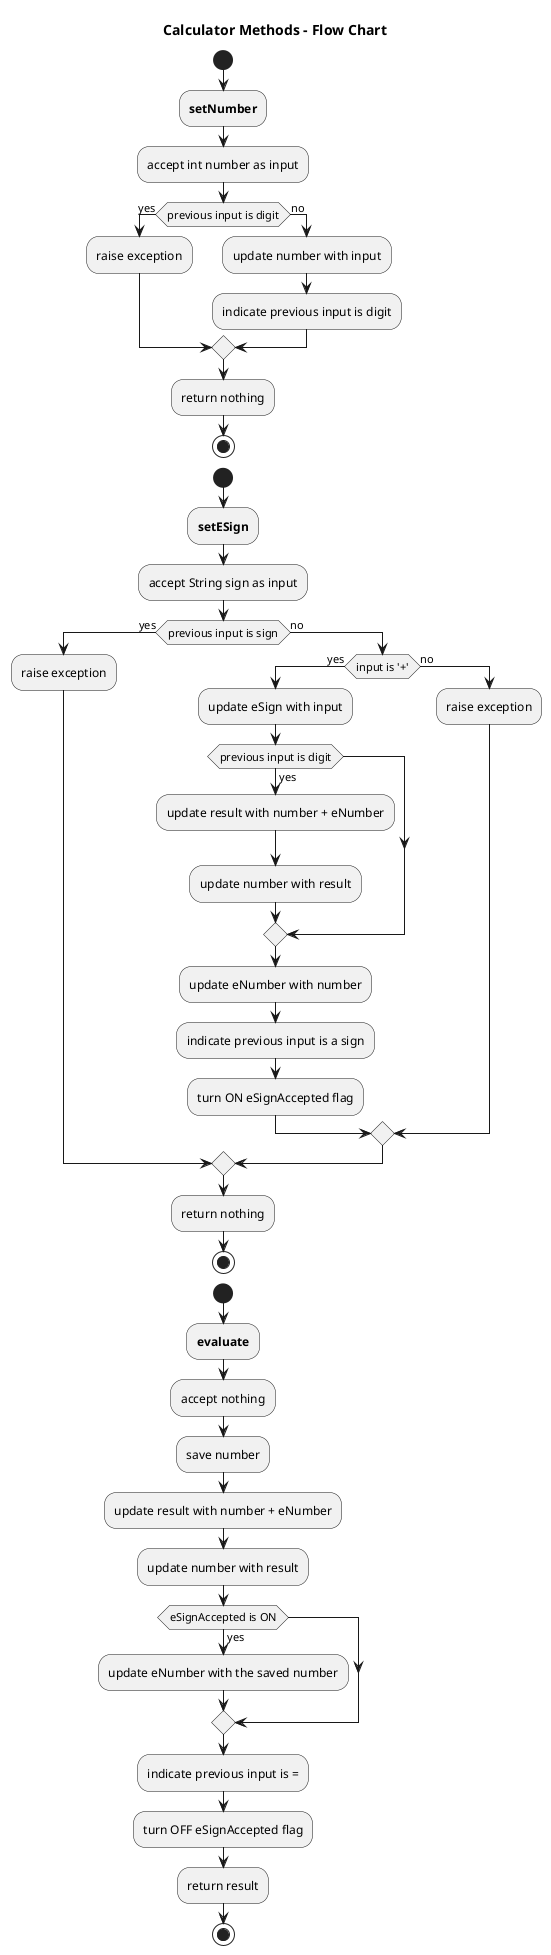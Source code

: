 @startuml
title Calculator Methods - Flow Chart

start
:**setNumber**;
:accept int number as input;
if (previous input is digit) then (yes)
    :raise exception;
else (no)
    :update number with input;
    :indicate previous input is digit;
endif
:return nothing;
stop

start
:**setESign**;
:accept String sign as input;
if (previous input is sign) then (yes)
    :raise exception;
else (no)
    if (input is '+') then (yes)
        :update eSign with input;
        if (previous input is digit) then (yes)
            :update result with number + eNumber;
            :update number with result;
        endif
        :update eNumber with number;
        :indicate previous input is a sign;
        :turn ON eSignAccepted flag;
    else (no)
        :raise exception;
    endif
endif
:return nothing;
stop

start
:**evaluate**;
:accept nothing;
:save number;
:update result with number + eNumber;
:update number with result;
if (eSignAccepted is ON) then (yes)
    :update eNumber with the saved number;
endif
:indicate previous input is =;
:turn OFF eSignAccepted flag;
:return result;
stop
@enduml